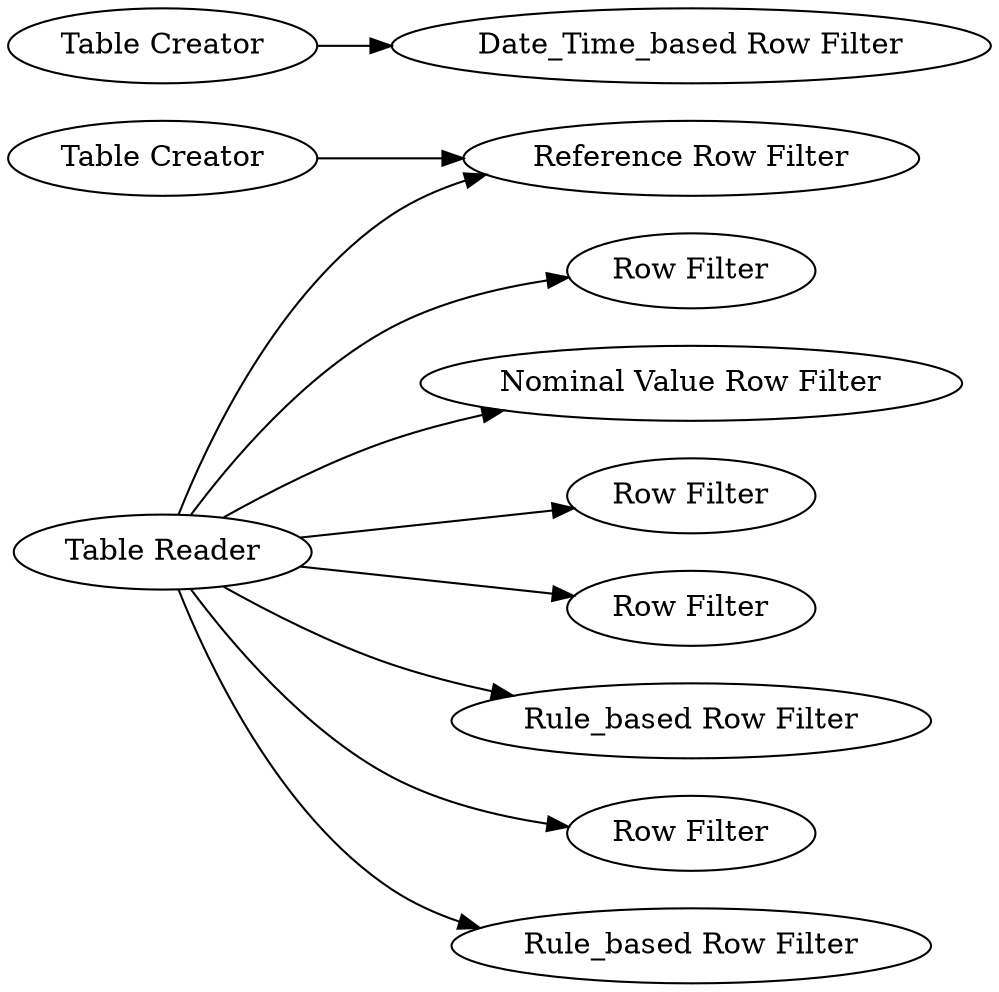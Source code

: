 digraph {
	"-8795304546712674020_9" [label="Table Creator"]
	"-8795304546712674020_3" [label="Row Filter"]
	"-8795304546712674020_10" [label="Nominal Value Row Filter"]
	"-8795304546712674020_8" [label="Reference Row Filter"]
	"-8795304546712674020_14" [label="Table Reader"]
	"-8795304546712674020_2" [label="Row Filter"]
	"-8795304546712674020_5" [label="Row Filter"]
	"-8795304546712674020_6" [label="Rule_based Row Filter"]
	"-8795304546712674020_4" [label="Row Filter"]
	"-8795304546712674020_7" [label="Rule_based Row Filter"]
	"-8795304546712674020_11" [label="Table Creator"]
	"-8795304546712674020_12" [label="Date_Time_based Row Filter"]
	"-8795304546712674020_14" -> "-8795304546712674020_10"
	"-8795304546712674020_14" -> "-8795304546712674020_7"
	"-8795304546712674020_14" -> "-8795304546712674020_8"
	"-8795304546712674020_14" -> "-8795304546712674020_5"
	"-8795304546712674020_14" -> "-8795304546712674020_6"
	"-8795304546712674020_11" -> "-8795304546712674020_12"
	"-8795304546712674020_14" -> "-8795304546712674020_4"
	"-8795304546712674020_14" -> "-8795304546712674020_2"
	"-8795304546712674020_9" -> "-8795304546712674020_8"
	"-8795304546712674020_14" -> "-8795304546712674020_3"
	rankdir=LR
}
